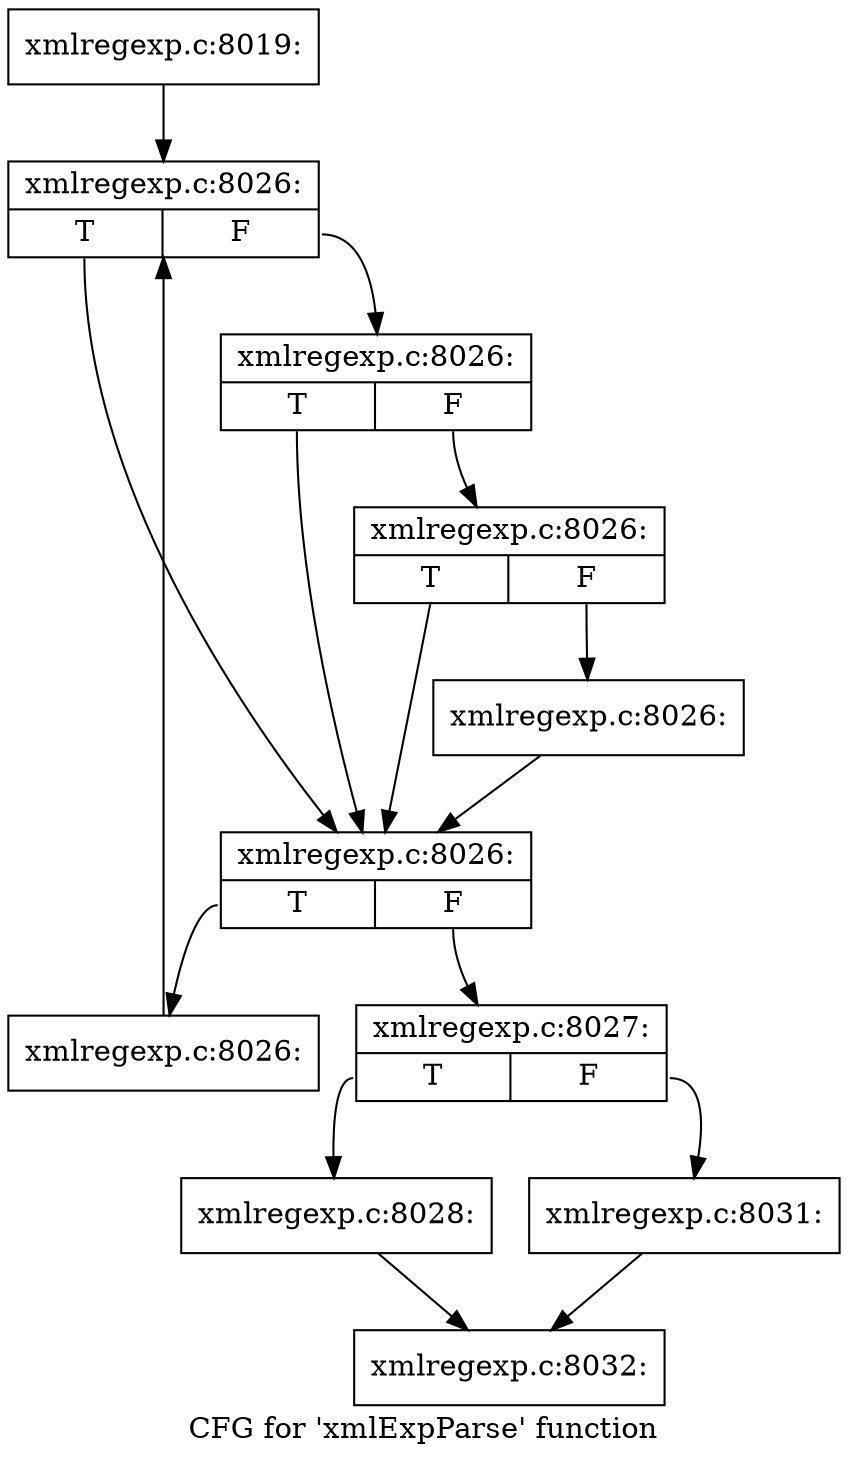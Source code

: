 digraph "CFG for 'xmlExpParse' function" {
	label="CFG for 'xmlExpParse' function";

	Node0x41e08b0 [shape=record,label="{xmlregexp.c:8019:}"];
	Node0x41e08b0 -> Node0x410f220;
	Node0x410f220 [shape=record,label="{xmlregexp.c:8026:|{<s0>T|<s1>F}}"];
	Node0x410f220:s0 -> Node0x410f780;
	Node0x410f220:s1 -> Node0x410f870;
	Node0x410f870 [shape=record,label="{xmlregexp.c:8026:|{<s0>T|<s1>F}}"];
	Node0x410f870:s0 -> Node0x410f780;
	Node0x410f870:s1 -> Node0x410f820;
	Node0x410f820 [shape=record,label="{xmlregexp.c:8026:|{<s0>T|<s1>F}}"];
	Node0x410f820:s0 -> Node0x410f780;
	Node0x410f820:s1 -> Node0x410f7d0;
	Node0x410f7d0 [shape=record,label="{xmlregexp.c:8026:}"];
	Node0x410f7d0 -> Node0x410f780;
	Node0x410f780 [shape=record,label="{xmlregexp.c:8026:|{<s0>T|<s1>F}}"];
	Node0x410f780:s0 -> Node0x41101b0;
	Node0x410f780:s1 -> Node0x410f550;
	Node0x41101b0 [shape=record,label="{xmlregexp.c:8026:}"];
	Node0x41101b0 -> Node0x410f220;
	Node0x410f550 [shape=record,label="{xmlregexp.c:8027:|{<s0>T|<s1>F}}"];
	Node0x410f550:s0 -> Node0x4110960;
	Node0x410f550:s1 -> Node0x41109b0;
	Node0x4110960 [shape=record,label="{xmlregexp.c:8028:}"];
	Node0x4110960 -> Node0x41e0b30;
	Node0x41109b0 [shape=record,label="{xmlregexp.c:8031:}"];
	Node0x41109b0 -> Node0x41e0b30;
	Node0x41e0b30 [shape=record,label="{xmlregexp.c:8032:}"];
}
